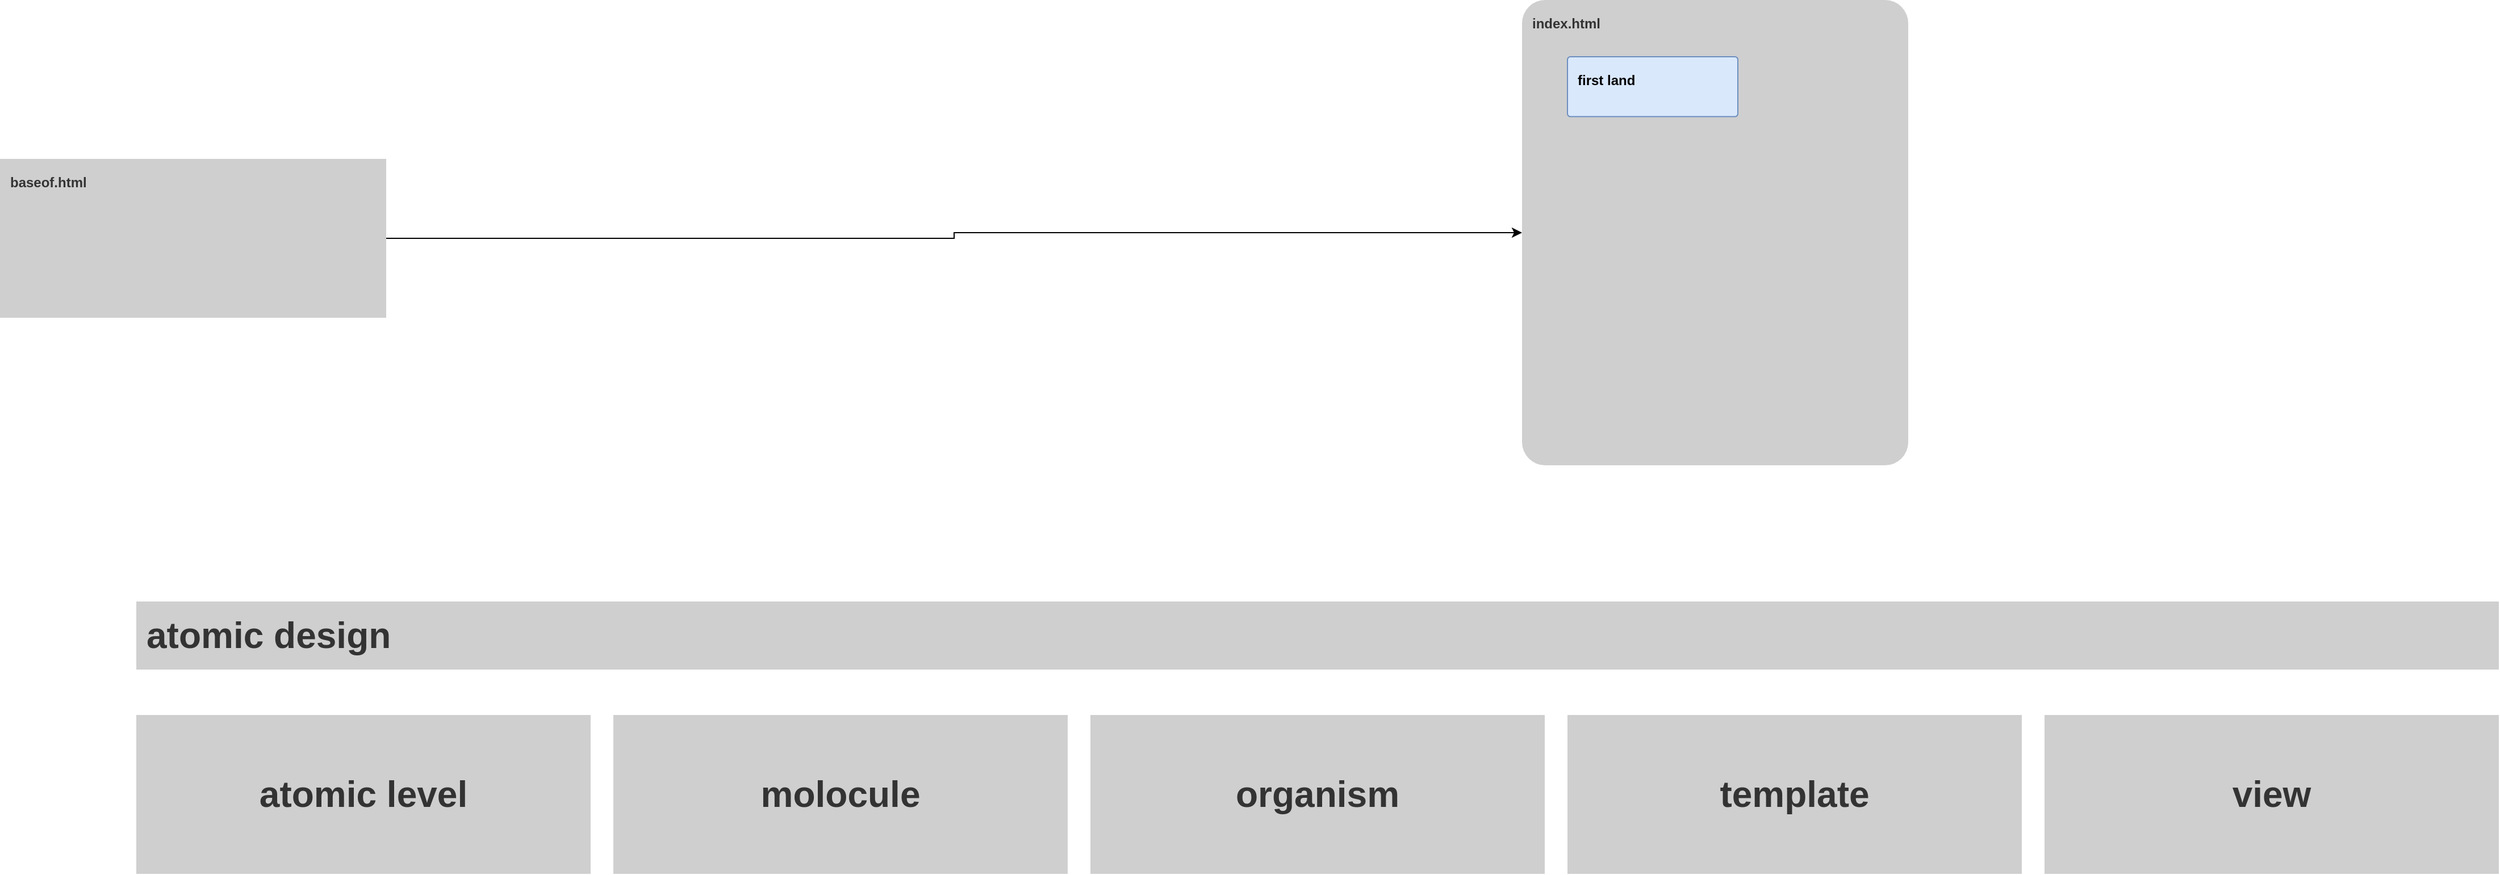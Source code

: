 <mxfile version="14.7.7" type="github">
  <diagram name="Tracking my theme inheritance" id="qegTBdjG4L62mmGAeBqi">
    <mxGraphModel dx="2946" dy="1610" grid="1" gridSize="10" guides="1" tooltips="1" connect="1" arrows="1" fold="1" page="1" pageScale="1" pageWidth="850" pageHeight="1100" math="0" shadow="0">
      <root>
        <mxCell id="09sq7gRQMhWIal_bmaek-0" />
        <mxCell id="09sq7gRQMhWIal_bmaek-1" parent="09sq7gRQMhWIal_bmaek-0" />
        <mxCell id="CH0xojQbbbADZ-7QYrCj-3" value="index.html" style="rounded=1;whiteSpace=wrap;html=1;fillColor=#CFCFCF;strokeColor=none;fontColor=#333333;fontStyle=1;spacing=9;arcSize=6;align=left;verticalAlign=top;collapsible=1;dropTarget=1;container=1;autosize=0;recursiveResize=0;" parent="09sq7gRQMhWIal_bmaek-1" vertex="1">
          <mxGeometry x="1400" y="130" width="340" height="410" as="geometry">
            <mxRectangle x="-110" y="430" width="90" height="40" as="alternateBounds" />
          </mxGeometry>
        </mxCell>
        <mxCell id="CH0xojQbbbADZ-7QYrCj-5" value="first land" style="rounded=1;whiteSpace=wrap;html=1;strokeColor=#6c8ebf;fontStyle=1;spacing=9;align=left;verticalAlign=top;arcSize=5;fillColor=#dae8fc;" parent="CH0xojQbbbADZ-7QYrCj-3" vertex="1">
          <mxGeometry x="40" y="49.997" width="150" height="52.769" as="geometry" />
        </mxCell>
        <mxCell id="CH0xojQbbbADZ-7QYrCj-14" style="edgeStyle=orthogonalEdgeStyle;rounded=0;orthogonalLoop=1;jettySize=auto;html=1;" parent="09sq7gRQMhWIal_bmaek-1" source="CH0xojQbbbADZ-7QYrCj-10" target="CH0xojQbbbADZ-7QYrCj-3" edge="1">
          <mxGeometry relative="1" as="geometry" />
        </mxCell>
        <mxCell id="CH0xojQbbbADZ-7QYrCj-10" value="baseof.html" style="rounded=0;whiteSpace=wrap;html=1;fillColor=#CFCFCF;strokeColor=none;fontColor=#333333;fontStyle=1;spacing=9;arcSize=2;align=left;verticalAlign=top;dropTarget=1;container=1;autosize=0;recursiveResize=0;collapsible=0;" parent="09sq7gRQMhWIal_bmaek-1" vertex="1">
          <mxGeometry x="60" y="270" width="340" height="140" as="geometry">
            <mxRectangle x="-110" y="430" width="90" height="40" as="alternateBounds" />
          </mxGeometry>
        </mxCell>
        <mxCell id="CtCteEP2aUgZUkR65v2v-1" value="atomic level" style="rounded=0;whiteSpace=wrap;html=1;fillColor=#CFCFCF;strokeColor=none;fontColor=#333333;fontStyle=1;spacing=9;arcSize=2;align=center;verticalAlign=middle;dropTarget=1;container=1;autosize=0;recursiveResize=0;collapsible=0;fontSize=32;" vertex="1" parent="09sq7gRQMhWIal_bmaek-1">
          <mxGeometry x="180" y="760" width="400" height="140" as="geometry">
            <mxRectangle x="-110" y="430" width="90" height="40" as="alternateBounds" />
          </mxGeometry>
        </mxCell>
        <mxCell id="CtCteEP2aUgZUkR65v2v-2" value="molocule" style="rounded=0;whiteSpace=wrap;html=1;fillColor=#CFCFCF;strokeColor=none;fontColor=#333333;fontStyle=1;spacing=9;arcSize=2;align=center;verticalAlign=middle;dropTarget=1;container=1;autosize=0;recursiveResize=0;collapsible=0;fontSize=32;" vertex="1" parent="09sq7gRQMhWIal_bmaek-1">
          <mxGeometry x="600" y="760" width="400" height="140" as="geometry">
            <mxRectangle x="-110" y="430" width="90" height="40" as="alternateBounds" />
          </mxGeometry>
        </mxCell>
        <mxCell id="CtCteEP2aUgZUkR65v2v-3" value="organism" style="rounded=0;whiteSpace=wrap;html=1;fillColor=#CFCFCF;strokeColor=none;fontColor=#333333;fontStyle=1;spacing=9;arcSize=2;align=center;verticalAlign=middle;dropTarget=1;container=1;autosize=0;recursiveResize=0;collapsible=0;fontSize=32;" vertex="1" parent="09sq7gRQMhWIal_bmaek-1">
          <mxGeometry x="1020" y="760" width="400" height="140" as="geometry">
            <mxRectangle x="-110" y="430" width="90" height="40" as="alternateBounds" />
          </mxGeometry>
        </mxCell>
        <mxCell id="CtCteEP2aUgZUkR65v2v-4" value="template" style="rounded=0;whiteSpace=wrap;html=1;fillColor=#CFCFCF;strokeColor=none;fontColor=#333333;fontStyle=1;spacing=9;arcSize=2;align=center;verticalAlign=middle;dropTarget=1;container=1;autosize=0;recursiveResize=0;collapsible=0;fontSize=32;" vertex="1" parent="09sq7gRQMhWIal_bmaek-1">
          <mxGeometry x="1440" y="760" width="400" height="140" as="geometry">
            <mxRectangle x="-110" y="430" width="90" height="40" as="alternateBounds" />
          </mxGeometry>
        </mxCell>
        <mxCell id="CtCteEP2aUgZUkR65v2v-5" value="view" style="rounded=0;whiteSpace=wrap;html=1;fillColor=#CFCFCF;strokeColor=none;fontColor=#333333;fontStyle=1;spacing=9;arcSize=2;align=center;verticalAlign=middle;dropTarget=1;container=1;autosize=0;recursiveResize=0;collapsible=0;fontSize=32;" vertex="1" parent="09sq7gRQMhWIal_bmaek-1">
          <mxGeometry x="1860" y="760" width="400" height="140" as="geometry">
            <mxRectangle x="-110" y="430" width="90" height="40" as="alternateBounds" />
          </mxGeometry>
        </mxCell>
        <mxCell id="CtCteEP2aUgZUkR65v2v-6" value="atomic design" style="rounded=0;whiteSpace=wrap;html=1;fillColor=#CFCFCF;strokeColor=none;fontColor=#333333;fontStyle=1;spacing=9;arcSize=2;align=left;verticalAlign=middle;dropTarget=1;container=1;autosize=0;recursiveResize=0;collapsible=0;fontSize=32;" vertex="1" parent="09sq7gRQMhWIal_bmaek-1">
          <mxGeometry x="180" y="660" width="2080" height="60" as="geometry">
            <mxRectangle x="-110" y="430" width="90" height="40" as="alternateBounds" />
          </mxGeometry>
        </mxCell>
      </root>
    </mxGraphModel>
  </diagram>
</mxfile>
